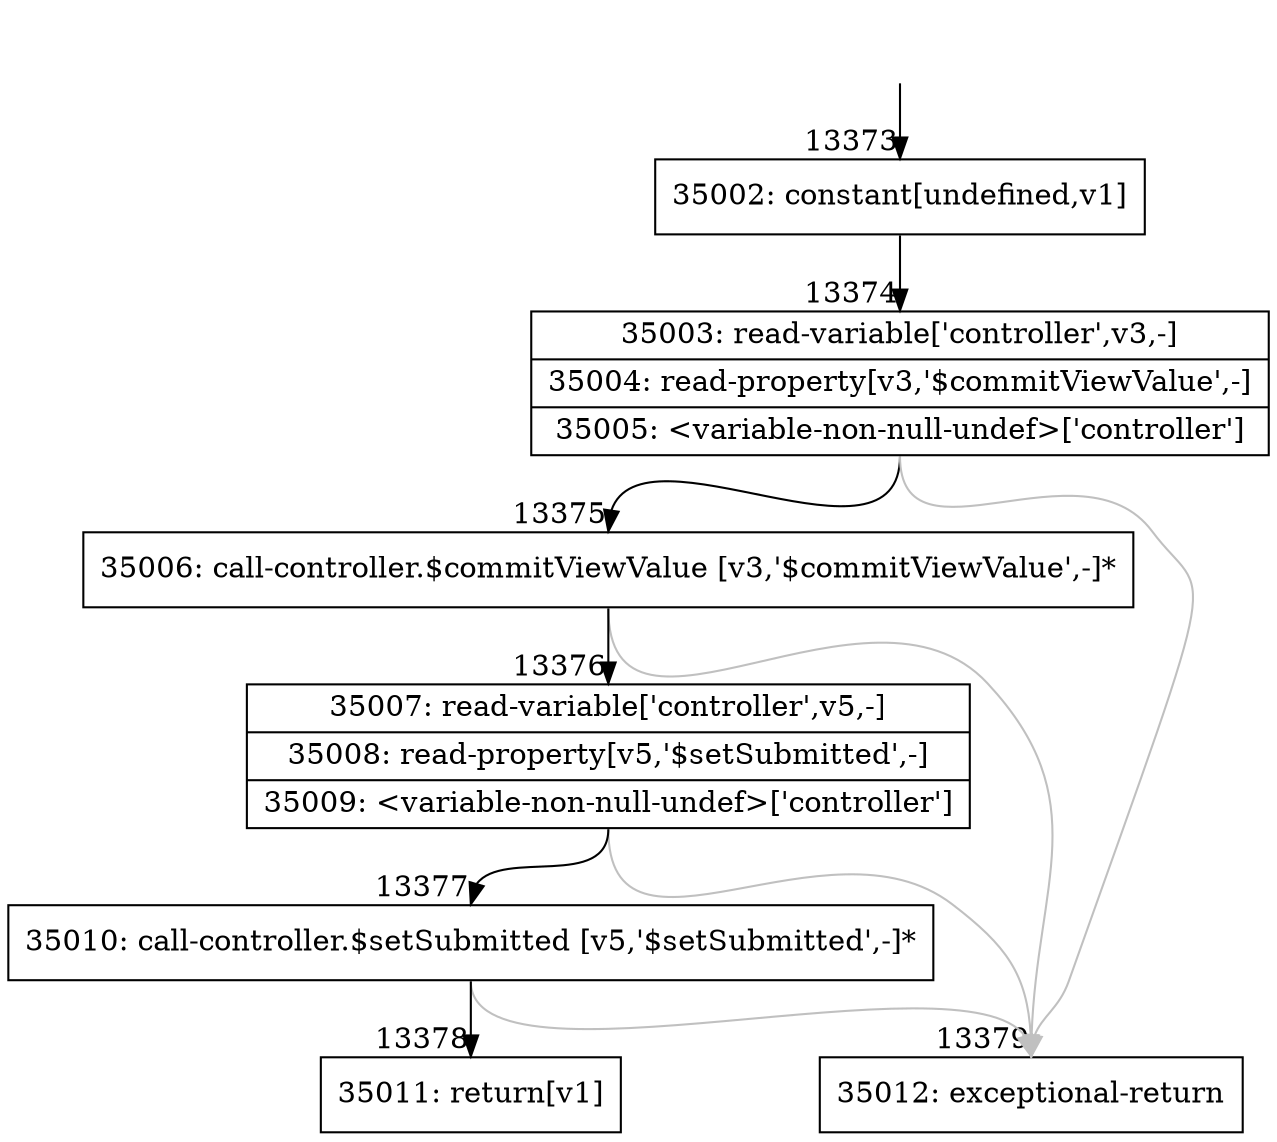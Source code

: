 digraph {
rankdir="TD"
BB_entry1047[shape=none,label=""];
BB_entry1047 -> BB13373 [tailport=s, headport=n, headlabel="    13373"]
BB13373 [shape=record label="{35002: constant[undefined,v1]}" ] 
BB13373 -> BB13374 [tailport=s, headport=n, headlabel="      13374"]
BB13374 [shape=record label="{35003: read-variable['controller',v3,-]|35004: read-property[v3,'$commitViewValue',-]|35005: \<variable-non-null-undef\>['controller']}" ] 
BB13374 -> BB13375 [tailport=s, headport=n, headlabel="      13375"]
BB13374 -> BB13379 [tailport=s, headport=n, color=gray, headlabel="      13379"]
BB13375 [shape=record label="{35006: call-controller.$commitViewValue [v3,'$commitViewValue',-]*}" ] 
BB13375 -> BB13376 [tailport=s, headport=n, headlabel="      13376"]
BB13375 -> BB13379 [tailport=s, headport=n, color=gray]
BB13376 [shape=record label="{35007: read-variable['controller',v5,-]|35008: read-property[v5,'$setSubmitted',-]|35009: \<variable-non-null-undef\>['controller']}" ] 
BB13376 -> BB13377 [tailport=s, headport=n, headlabel="      13377"]
BB13376 -> BB13379 [tailport=s, headport=n, color=gray]
BB13377 [shape=record label="{35010: call-controller.$setSubmitted [v5,'$setSubmitted',-]*}" ] 
BB13377 -> BB13378 [tailport=s, headport=n, headlabel="      13378"]
BB13377 -> BB13379 [tailport=s, headport=n, color=gray]
BB13378 [shape=record label="{35011: return[v1]}" ] 
BB13379 [shape=record label="{35012: exceptional-return}" ] 
//#$~ 20331
}
